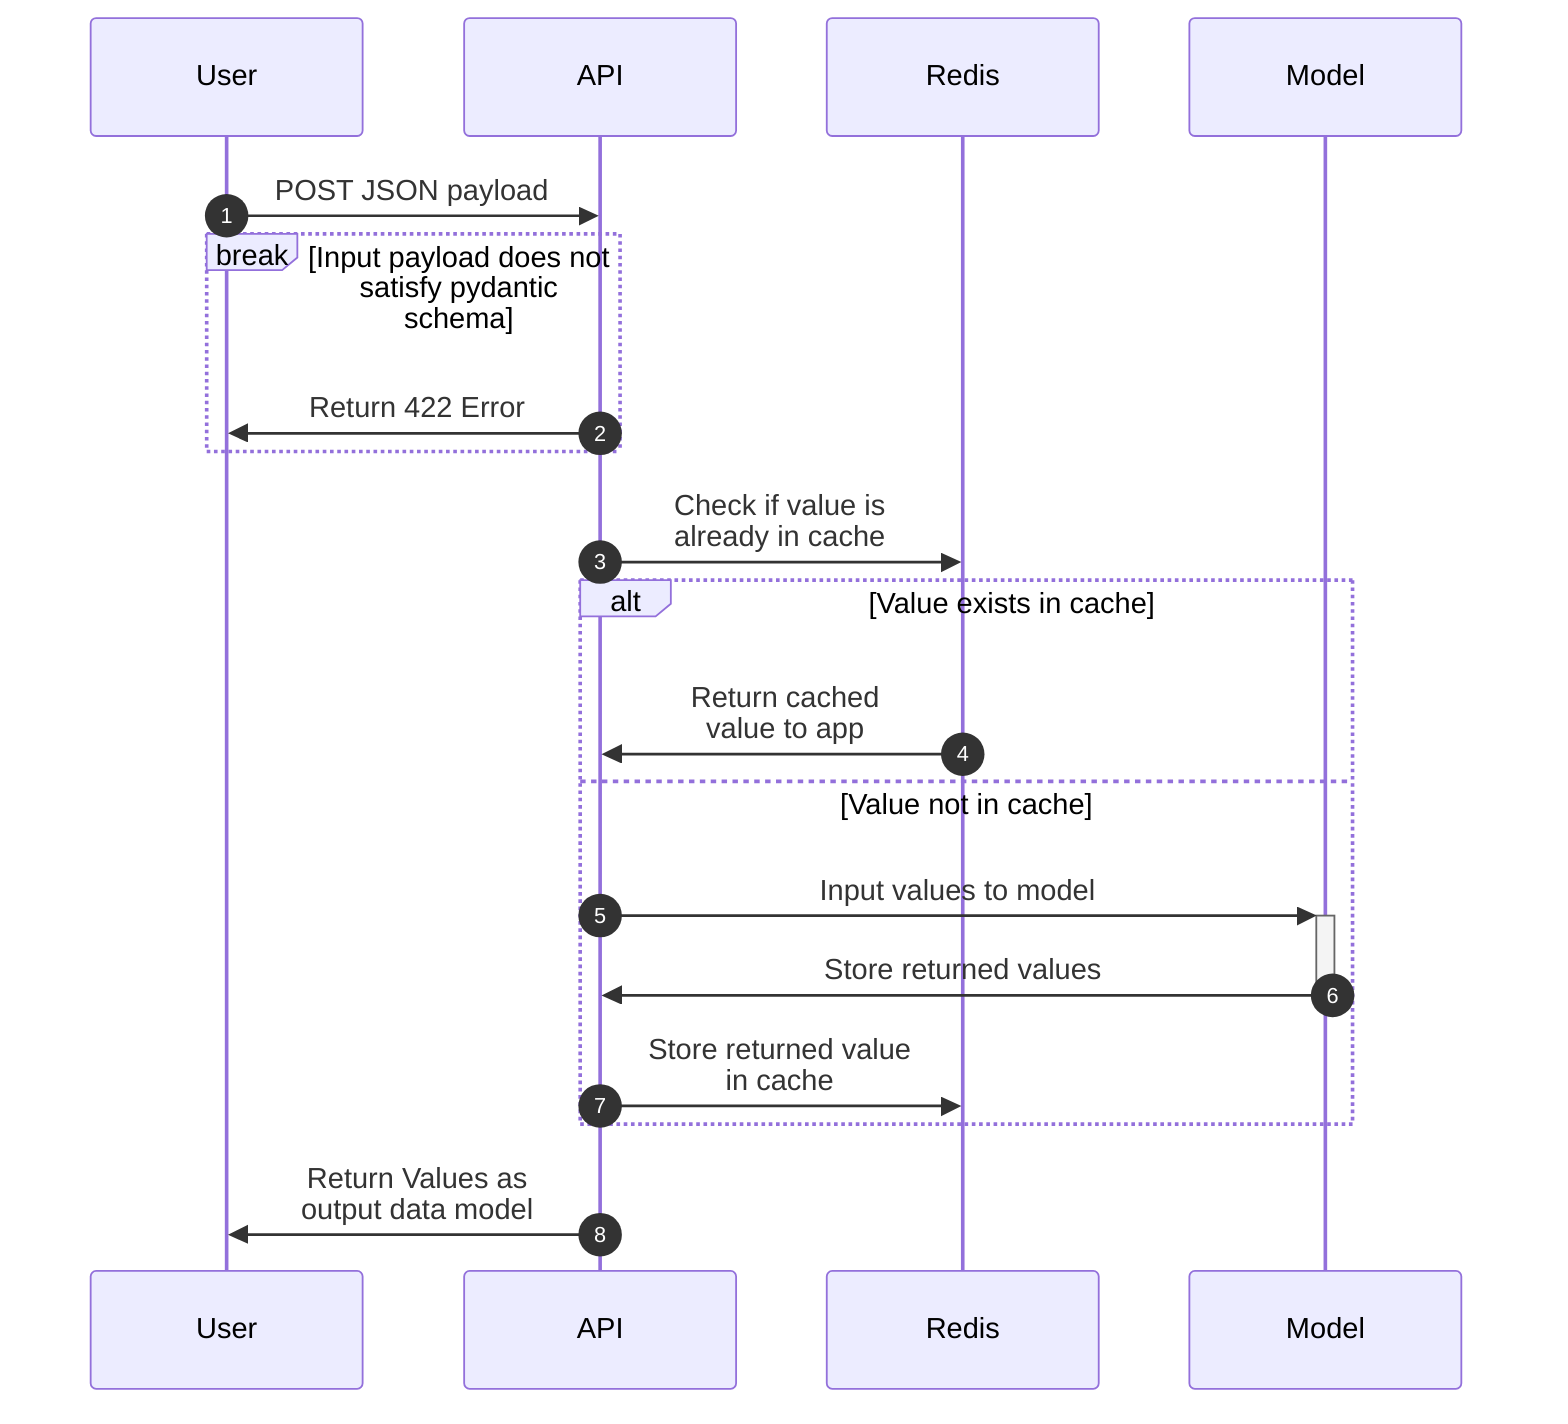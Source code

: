 sequenceDiagram
    autonumber
    participant U as User
    participant A as API
    participant R as Redis
    participant M as Model

    U ->> A: POST JSON payload
    break Input payload does not satisfy pydantic schema
        A ->> U: Return 422 Error
    end
    A ->> R: Check if value is<br>already in cache
    alt Value exists in cache
        R ->> A: Return cached<br>value to app
    else Value not in cache
        A ->>+ M: Input values to model
        M ->>- A: Store returned values
        A ->> R: Store returned value<br>in cache
    end

    A ->> U: Return Values as<br>output data model